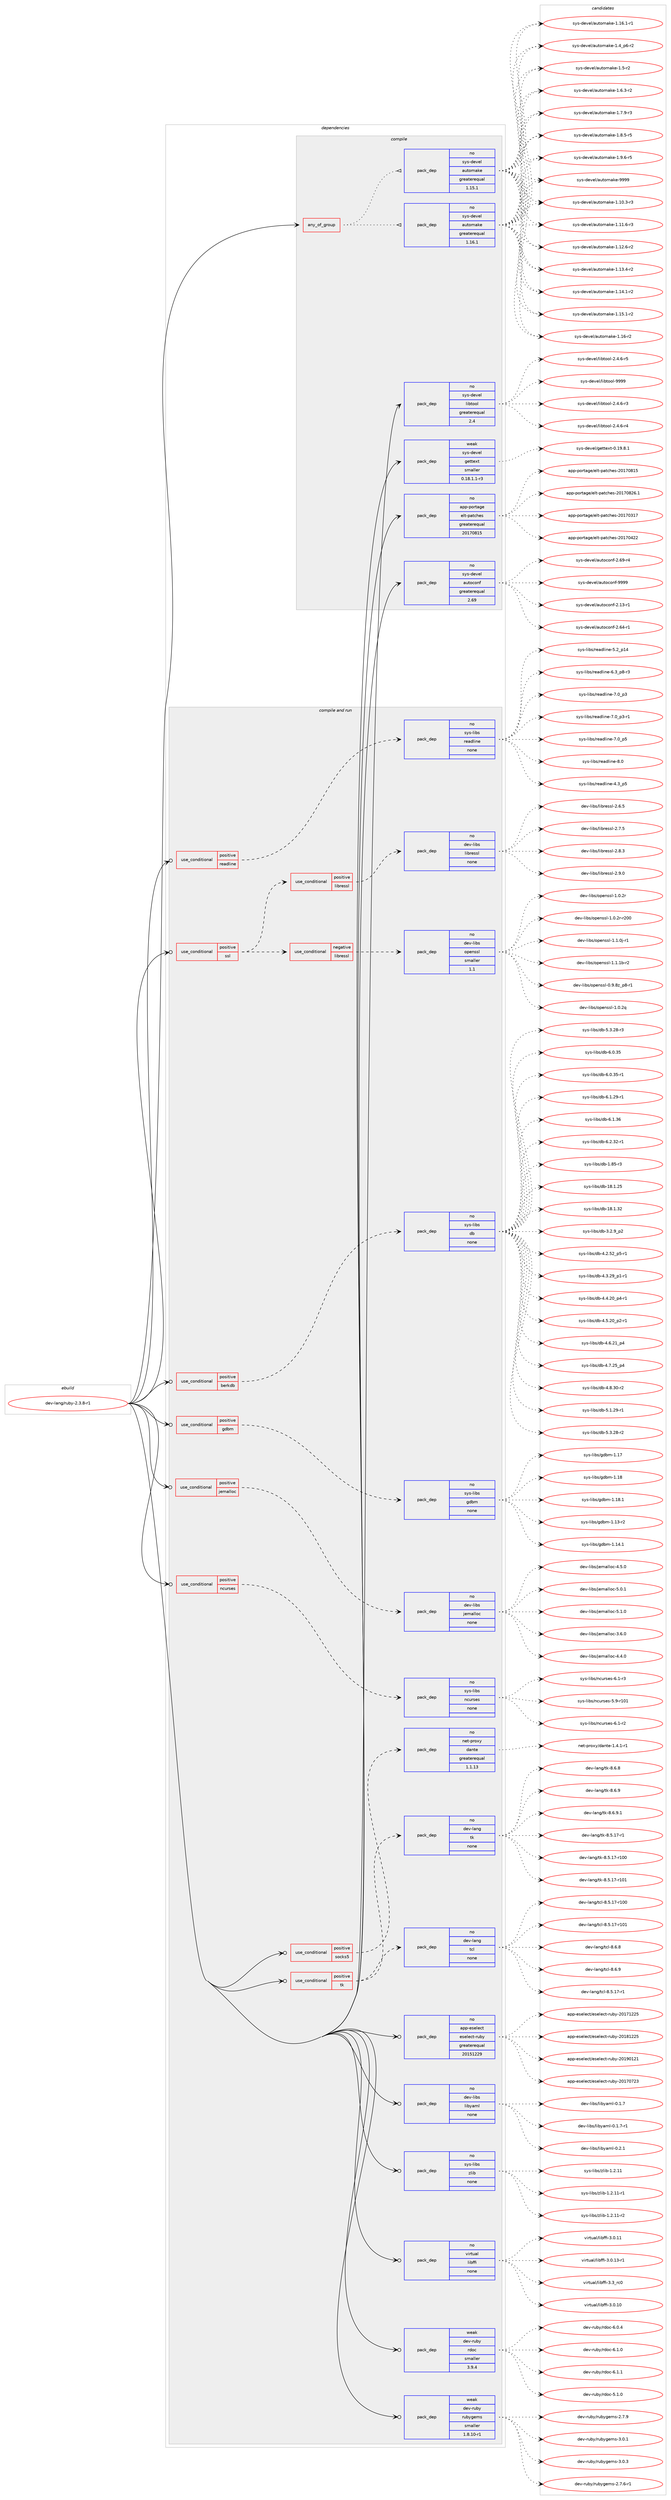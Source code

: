 digraph prolog {

# *************
# Graph options
# *************

newrank=true;
concentrate=true;
compound=true;
graph [rankdir=LR,fontname=Helvetica,fontsize=10,ranksep=1.5];#, ranksep=2.5, nodesep=0.2];
edge  [arrowhead=vee];
node  [fontname=Helvetica,fontsize=10];

# **********
# The ebuild
# **********

subgraph cluster_leftcol {
color=gray;
rank=same;
label=<<i>ebuild</i>>;
id [label="dev-lang/ruby-2.3.8-r1", color=red, width=4, href="../dev-lang/ruby-2.3.8-r1.svg"];
}

# ****************
# The dependencies
# ****************

subgraph cluster_midcol {
color=gray;
label=<<i>dependencies</i>>;
subgraph cluster_compile {
fillcolor="#eeeeee";
style=filled;
label=<<i>compile</i>>;
subgraph any22039 {
dependency1362294 [label=<<TABLE BORDER="0" CELLBORDER="1" CELLSPACING="0" CELLPADDING="4"><TR><TD CELLPADDING="10">any_of_group</TD></TR></TABLE>>, shape=none, color=red];subgraph pack974941 {
dependency1362295 [label=<<TABLE BORDER="0" CELLBORDER="1" CELLSPACING="0" CELLPADDING="4" WIDTH="220"><TR><TD ROWSPAN="6" CELLPADDING="30">pack_dep</TD></TR><TR><TD WIDTH="110">no</TD></TR><TR><TD>sys-devel</TD></TR><TR><TD>automake</TD></TR><TR><TD>greaterequal</TD></TR><TR><TD>1.16.1</TD></TR></TABLE>>, shape=none, color=blue];
}
dependency1362294:e -> dependency1362295:w [weight=20,style="dotted",arrowhead="oinv"];
subgraph pack974942 {
dependency1362296 [label=<<TABLE BORDER="0" CELLBORDER="1" CELLSPACING="0" CELLPADDING="4" WIDTH="220"><TR><TD ROWSPAN="6" CELLPADDING="30">pack_dep</TD></TR><TR><TD WIDTH="110">no</TD></TR><TR><TD>sys-devel</TD></TR><TR><TD>automake</TD></TR><TR><TD>greaterequal</TD></TR><TR><TD>1.15.1</TD></TR></TABLE>>, shape=none, color=blue];
}
dependency1362294:e -> dependency1362296:w [weight=20,style="dotted",arrowhead="oinv"];
}
id:e -> dependency1362294:w [weight=20,style="solid",arrowhead="vee"];
subgraph pack974943 {
dependency1362297 [label=<<TABLE BORDER="0" CELLBORDER="1" CELLSPACING="0" CELLPADDING="4" WIDTH="220"><TR><TD ROWSPAN="6" CELLPADDING="30">pack_dep</TD></TR><TR><TD WIDTH="110">no</TD></TR><TR><TD>app-portage</TD></TR><TR><TD>elt-patches</TD></TR><TR><TD>greaterequal</TD></TR><TR><TD>20170815</TD></TR></TABLE>>, shape=none, color=blue];
}
id:e -> dependency1362297:w [weight=20,style="solid",arrowhead="vee"];
subgraph pack974944 {
dependency1362298 [label=<<TABLE BORDER="0" CELLBORDER="1" CELLSPACING="0" CELLPADDING="4" WIDTH="220"><TR><TD ROWSPAN="6" CELLPADDING="30">pack_dep</TD></TR><TR><TD WIDTH="110">no</TD></TR><TR><TD>sys-devel</TD></TR><TR><TD>autoconf</TD></TR><TR><TD>greaterequal</TD></TR><TR><TD>2.69</TD></TR></TABLE>>, shape=none, color=blue];
}
id:e -> dependency1362298:w [weight=20,style="solid",arrowhead="vee"];
subgraph pack974945 {
dependency1362299 [label=<<TABLE BORDER="0" CELLBORDER="1" CELLSPACING="0" CELLPADDING="4" WIDTH="220"><TR><TD ROWSPAN="6" CELLPADDING="30">pack_dep</TD></TR><TR><TD WIDTH="110">no</TD></TR><TR><TD>sys-devel</TD></TR><TR><TD>libtool</TD></TR><TR><TD>greaterequal</TD></TR><TR><TD>2.4</TD></TR></TABLE>>, shape=none, color=blue];
}
id:e -> dependency1362299:w [weight=20,style="solid",arrowhead="vee"];
subgraph pack974946 {
dependency1362300 [label=<<TABLE BORDER="0" CELLBORDER="1" CELLSPACING="0" CELLPADDING="4" WIDTH="220"><TR><TD ROWSPAN="6" CELLPADDING="30">pack_dep</TD></TR><TR><TD WIDTH="110">weak</TD></TR><TR><TD>sys-devel</TD></TR><TR><TD>gettext</TD></TR><TR><TD>smaller</TD></TR><TR><TD>0.18.1.1-r3</TD></TR></TABLE>>, shape=none, color=blue];
}
id:e -> dependency1362300:w [weight=20,style="solid",arrowhead="vee"];
}
subgraph cluster_compileandrun {
fillcolor="#eeeeee";
style=filled;
label=<<i>compile and run</i>>;
subgraph cond364762 {
dependency1362301 [label=<<TABLE BORDER="0" CELLBORDER="1" CELLSPACING="0" CELLPADDING="4"><TR><TD ROWSPAN="3" CELLPADDING="10">use_conditional</TD></TR><TR><TD>positive</TD></TR><TR><TD>berkdb</TD></TR></TABLE>>, shape=none, color=red];
subgraph pack974947 {
dependency1362302 [label=<<TABLE BORDER="0" CELLBORDER="1" CELLSPACING="0" CELLPADDING="4" WIDTH="220"><TR><TD ROWSPAN="6" CELLPADDING="30">pack_dep</TD></TR><TR><TD WIDTH="110">no</TD></TR><TR><TD>sys-libs</TD></TR><TR><TD>db</TD></TR><TR><TD>none</TD></TR><TR><TD></TD></TR></TABLE>>, shape=none, color=blue];
}
dependency1362301:e -> dependency1362302:w [weight=20,style="dashed",arrowhead="vee"];
}
id:e -> dependency1362301:w [weight=20,style="solid",arrowhead="odotvee"];
subgraph cond364763 {
dependency1362303 [label=<<TABLE BORDER="0" CELLBORDER="1" CELLSPACING="0" CELLPADDING="4"><TR><TD ROWSPAN="3" CELLPADDING="10">use_conditional</TD></TR><TR><TD>positive</TD></TR><TR><TD>gdbm</TD></TR></TABLE>>, shape=none, color=red];
subgraph pack974948 {
dependency1362304 [label=<<TABLE BORDER="0" CELLBORDER="1" CELLSPACING="0" CELLPADDING="4" WIDTH="220"><TR><TD ROWSPAN="6" CELLPADDING="30">pack_dep</TD></TR><TR><TD WIDTH="110">no</TD></TR><TR><TD>sys-libs</TD></TR><TR><TD>gdbm</TD></TR><TR><TD>none</TD></TR><TR><TD></TD></TR></TABLE>>, shape=none, color=blue];
}
dependency1362303:e -> dependency1362304:w [weight=20,style="dashed",arrowhead="vee"];
}
id:e -> dependency1362303:w [weight=20,style="solid",arrowhead="odotvee"];
subgraph cond364764 {
dependency1362305 [label=<<TABLE BORDER="0" CELLBORDER="1" CELLSPACING="0" CELLPADDING="4"><TR><TD ROWSPAN="3" CELLPADDING="10">use_conditional</TD></TR><TR><TD>positive</TD></TR><TR><TD>jemalloc</TD></TR></TABLE>>, shape=none, color=red];
subgraph pack974949 {
dependency1362306 [label=<<TABLE BORDER="0" CELLBORDER="1" CELLSPACING="0" CELLPADDING="4" WIDTH="220"><TR><TD ROWSPAN="6" CELLPADDING="30">pack_dep</TD></TR><TR><TD WIDTH="110">no</TD></TR><TR><TD>dev-libs</TD></TR><TR><TD>jemalloc</TD></TR><TR><TD>none</TD></TR><TR><TD></TD></TR></TABLE>>, shape=none, color=blue];
}
dependency1362305:e -> dependency1362306:w [weight=20,style="dashed",arrowhead="vee"];
}
id:e -> dependency1362305:w [weight=20,style="solid",arrowhead="odotvee"];
subgraph cond364765 {
dependency1362307 [label=<<TABLE BORDER="0" CELLBORDER="1" CELLSPACING="0" CELLPADDING="4"><TR><TD ROWSPAN="3" CELLPADDING="10">use_conditional</TD></TR><TR><TD>positive</TD></TR><TR><TD>ncurses</TD></TR></TABLE>>, shape=none, color=red];
subgraph pack974950 {
dependency1362308 [label=<<TABLE BORDER="0" CELLBORDER="1" CELLSPACING="0" CELLPADDING="4" WIDTH="220"><TR><TD ROWSPAN="6" CELLPADDING="30">pack_dep</TD></TR><TR><TD WIDTH="110">no</TD></TR><TR><TD>sys-libs</TD></TR><TR><TD>ncurses</TD></TR><TR><TD>none</TD></TR><TR><TD></TD></TR></TABLE>>, shape=none, color=blue];
}
dependency1362307:e -> dependency1362308:w [weight=20,style="dashed",arrowhead="vee"];
}
id:e -> dependency1362307:w [weight=20,style="solid",arrowhead="odotvee"];
subgraph cond364766 {
dependency1362309 [label=<<TABLE BORDER="0" CELLBORDER="1" CELLSPACING="0" CELLPADDING="4"><TR><TD ROWSPAN="3" CELLPADDING="10">use_conditional</TD></TR><TR><TD>positive</TD></TR><TR><TD>readline</TD></TR></TABLE>>, shape=none, color=red];
subgraph pack974951 {
dependency1362310 [label=<<TABLE BORDER="0" CELLBORDER="1" CELLSPACING="0" CELLPADDING="4" WIDTH="220"><TR><TD ROWSPAN="6" CELLPADDING="30">pack_dep</TD></TR><TR><TD WIDTH="110">no</TD></TR><TR><TD>sys-libs</TD></TR><TR><TD>readline</TD></TR><TR><TD>none</TD></TR><TR><TD></TD></TR></TABLE>>, shape=none, color=blue];
}
dependency1362309:e -> dependency1362310:w [weight=20,style="dashed",arrowhead="vee"];
}
id:e -> dependency1362309:w [weight=20,style="solid",arrowhead="odotvee"];
subgraph cond364767 {
dependency1362311 [label=<<TABLE BORDER="0" CELLBORDER="1" CELLSPACING="0" CELLPADDING="4"><TR><TD ROWSPAN="3" CELLPADDING="10">use_conditional</TD></TR><TR><TD>positive</TD></TR><TR><TD>socks5</TD></TR></TABLE>>, shape=none, color=red];
subgraph pack974952 {
dependency1362312 [label=<<TABLE BORDER="0" CELLBORDER="1" CELLSPACING="0" CELLPADDING="4" WIDTH="220"><TR><TD ROWSPAN="6" CELLPADDING="30">pack_dep</TD></TR><TR><TD WIDTH="110">no</TD></TR><TR><TD>net-proxy</TD></TR><TR><TD>dante</TD></TR><TR><TD>greaterequal</TD></TR><TR><TD>1.1.13</TD></TR></TABLE>>, shape=none, color=blue];
}
dependency1362311:e -> dependency1362312:w [weight=20,style="dashed",arrowhead="vee"];
}
id:e -> dependency1362311:w [weight=20,style="solid",arrowhead="odotvee"];
subgraph cond364768 {
dependency1362313 [label=<<TABLE BORDER="0" CELLBORDER="1" CELLSPACING="0" CELLPADDING="4"><TR><TD ROWSPAN="3" CELLPADDING="10">use_conditional</TD></TR><TR><TD>positive</TD></TR><TR><TD>ssl</TD></TR></TABLE>>, shape=none, color=red];
subgraph cond364769 {
dependency1362314 [label=<<TABLE BORDER="0" CELLBORDER="1" CELLSPACING="0" CELLPADDING="4"><TR><TD ROWSPAN="3" CELLPADDING="10">use_conditional</TD></TR><TR><TD>negative</TD></TR><TR><TD>libressl</TD></TR></TABLE>>, shape=none, color=red];
subgraph pack974953 {
dependency1362315 [label=<<TABLE BORDER="0" CELLBORDER="1" CELLSPACING="0" CELLPADDING="4" WIDTH="220"><TR><TD ROWSPAN="6" CELLPADDING="30">pack_dep</TD></TR><TR><TD WIDTH="110">no</TD></TR><TR><TD>dev-libs</TD></TR><TR><TD>openssl</TD></TR><TR><TD>smaller</TD></TR><TR><TD>1.1</TD></TR></TABLE>>, shape=none, color=blue];
}
dependency1362314:e -> dependency1362315:w [weight=20,style="dashed",arrowhead="vee"];
}
dependency1362313:e -> dependency1362314:w [weight=20,style="dashed",arrowhead="vee"];
subgraph cond364770 {
dependency1362316 [label=<<TABLE BORDER="0" CELLBORDER="1" CELLSPACING="0" CELLPADDING="4"><TR><TD ROWSPAN="3" CELLPADDING="10">use_conditional</TD></TR><TR><TD>positive</TD></TR><TR><TD>libressl</TD></TR></TABLE>>, shape=none, color=red];
subgraph pack974954 {
dependency1362317 [label=<<TABLE BORDER="0" CELLBORDER="1" CELLSPACING="0" CELLPADDING="4" WIDTH="220"><TR><TD ROWSPAN="6" CELLPADDING="30">pack_dep</TD></TR><TR><TD WIDTH="110">no</TD></TR><TR><TD>dev-libs</TD></TR><TR><TD>libressl</TD></TR><TR><TD>none</TD></TR><TR><TD></TD></TR></TABLE>>, shape=none, color=blue];
}
dependency1362316:e -> dependency1362317:w [weight=20,style="dashed",arrowhead="vee"];
}
dependency1362313:e -> dependency1362316:w [weight=20,style="dashed",arrowhead="vee"];
}
id:e -> dependency1362313:w [weight=20,style="solid",arrowhead="odotvee"];
subgraph cond364771 {
dependency1362318 [label=<<TABLE BORDER="0" CELLBORDER="1" CELLSPACING="0" CELLPADDING="4"><TR><TD ROWSPAN="3" CELLPADDING="10">use_conditional</TD></TR><TR><TD>positive</TD></TR><TR><TD>tk</TD></TR></TABLE>>, shape=none, color=red];
subgraph pack974955 {
dependency1362319 [label=<<TABLE BORDER="0" CELLBORDER="1" CELLSPACING="0" CELLPADDING="4" WIDTH="220"><TR><TD ROWSPAN="6" CELLPADDING="30">pack_dep</TD></TR><TR><TD WIDTH="110">no</TD></TR><TR><TD>dev-lang</TD></TR><TR><TD>tcl</TD></TR><TR><TD>none</TD></TR><TR><TD></TD></TR></TABLE>>, shape=none, color=blue];
}
dependency1362318:e -> dependency1362319:w [weight=20,style="dashed",arrowhead="vee"];
subgraph pack974956 {
dependency1362320 [label=<<TABLE BORDER="0" CELLBORDER="1" CELLSPACING="0" CELLPADDING="4" WIDTH="220"><TR><TD ROWSPAN="6" CELLPADDING="30">pack_dep</TD></TR><TR><TD WIDTH="110">no</TD></TR><TR><TD>dev-lang</TD></TR><TR><TD>tk</TD></TR><TR><TD>none</TD></TR><TR><TD></TD></TR></TABLE>>, shape=none, color=blue];
}
dependency1362318:e -> dependency1362320:w [weight=20,style="dashed",arrowhead="vee"];
}
id:e -> dependency1362318:w [weight=20,style="solid",arrowhead="odotvee"];
subgraph pack974957 {
dependency1362321 [label=<<TABLE BORDER="0" CELLBORDER="1" CELLSPACING="0" CELLPADDING="4" WIDTH="220"><TR><TD ROWSPAN="6" CELLPADDING="30">pack_dep</TD></TR><TR><TD WIDTH="110">no</TD></TR><TR><TD>app-eselect</TD></TR><TR><TD>eselect-ruby</TD></TR><TR><TD>greaterequal</TD></TR><TR><TD>20151229</TD></TR></TABLE>>, shape=none, color=blue];
}
id:e -> dependency1362321:w [weight=20,style="solid",arrowhead="odotvee"];
subgraph pack974958 {
dependency1362322 [label=<<TABLE BORDER="0" CELLBORDER="1" CELLSPACING="0" CELLPADDING="4" WIDTH="220"><TR><TD ROWSPAN="6" CELLPADDING="30">pack_dep</TD></TR><TR><TD WIDTH="110">no</TD></TR><TR><TD>dev-libs</TD></TR><TR><TD>libyaml</TD></TR><TR><TD>none</TD></TR><TR><TD></TD></TR></TABLE>>, shape=none, color=blue];
}
id:e -> dependency1362322:w [weight=20,style="solid",arrowhead="odotvee"];
subgraph pack974959 {
dependency1362323 [label=<<TABLE BORDER="0" CELLBORDER="1" CELLSPACING="0" CELLPADDING="4" WIDTH="220"><TR><TD ROWSPAN="6" CELLPADDING="30">pack_dep</TD></TR><TR><TD WIDTH="110">no</TD></TR><TR><TD>sys-libs</TD></TR><TR><TD>zlib</TD></TR><TR><TD>none</TD></TR><TR><TD></TD></TR></TABLE>>, shape=none, color=blue];
}
id:e -> dependency1362323:w [weight=20,style="solid",arrowhead="odotvee"];
subgraph pack974960 {
dependency1362324 [label=<<TABLE BORDER="0" CELLBORDER="1" CELLSPACING="0" CELLPADDING="4" WIDTH="220"><TR><TD ROWSPAN="6" CELLPADDING="30">pack_dep</TD></TR><TR><TD WIDTH="110">no</TD></TR><TR><TD>virtual</TD></TR><TR><TD>libffi</TD></TR><TR><TD>none</TD></TR><TR><TD></TD></TR></TABLE>>, shape=none, color=blue];
}
id:e -> dependency1362324:w [weight=20,style="solid",arrowhead="odotvee"];
subgraph pack974961 {
dependency1362325 [label=<<TABLE BORDER="0" CELLBORDER="1" CELLSPACING="0" CELLPADDING="4" WIDTH="220"><TR><TD ROWSPAN="6" CELLPADDING="30">pack_dep</TD></TR><TR><TD WIDTH="110">weak</TD></TR><TR><TD>dev-ruby</TD></TR><TR><TD>rdoc</TD></TR><TR><TD>smaller</TD></TR><TR><TD>3.9.4</TD></TR></TABLE>>, shape=none, color=blue];
}
id:e -> dependency1362325:w [weight=20,style="solid",arrowhead="odotvee"];
subgraph pack974962 {
dependency1362326 [label=<<TABLE BORDER="0" CELLBORDER="1" CELLSPACING="0" CELLPADDING="4" WIDTH="220"><TR><TD ROWSPAN="6" CELLPADDING="30">pack_dep</TD></TR><TR><TD WIDTH="110">weak</TD></TR><TR><TD>dev-ruby</TD></TR><TR><TD>rubygems</TD></TR><TR><TD>smaller</TD></TR><TR><TD>1.8.10-r1</TD></TR></TABLE>>, shape=none, color=blue];
}
id:e -> dependency1362326:w [weight=20,style="solid",arrowhead="odotvee"];
}
subgraph cluster_run {
fillcolor="#eeeeee";
style=filled;
label=<<i>run</i>>;
}
}

# **************
# The candidates
# **************

subgraph cluster_choices {
rank=same;
color=gray;
label=<<i>candidates</i>>;

subgraph choice974941 {
color=black;
nodesep=1;
choice11512111545100101118101108479711711611110997107101454946494846514511451 [label="sys-devel/automake-1.10.3-r3", color=red, width=4,href="../sys-devel/automake-1.10.3-r3.svg"];
choice11512111545100101118101108479711711611110997107101454946494946544511451 [label="sys-devel/automake-1.11.6-r3", color=red, width=4,href="../sys-devel/automake-1.11.6-r3.svg"];
choice11512111545100101118101108479711711611110997107101454946495046544511450 [label="sys-devel/automake-1.12.6-r2", color=red, width=4,href="../sys-devel/automake-1.12.6-r2.svg"];
choice11512111545100101118101108479711711611110997107101454946495146524511450 [label="sys-devel/automake-1.13.4-r2", color=red, width=4,href="../sys-devel/automake-1.13.4-r2.svg"];
choice11512111545100101118101108479711711611110997107101454946495246494511450 [label="sys-devel/automake-1.14.1-r2", color=red, width=4,href="../sys-devel/automake-1.14.1-r2.svg"];
choice11512111545100101118101108479711711611110997107101454946495346494511450 [label="sys-devel/automake-1.15.1-r2", color=red, width=4,href="../sys-devel/automake-1.15.1-r2.svg"];
choice1151211154510010111810110847971171161111099710710145494649544511450 [label="sys-devel/automake-1.16-r2", color=red, width=4,href="../sys-devel/automake-1.16-r2.svg"];
choice11512111545100101118101108479711711611110997107101454946495446494511449 [label="sys-devel/automake-1.16.1-r1", color=red, width=4,href="../sys-devel/automake-1.16.1-r1.svg"];
choice115121115451001011181011084797117116111109971071014549465295112544511450 [label="sys-devel/automake-1.4_p6-r2", color=red, width=4,href="../sys-devel/automake-1.4_p6-r2.svg"];
choice11512111545100101118101108479711711611110997107101454946534511450 [label="sys-devel/automake-1.5-r2", color=red, width=4,href="../sys-devel/automake-1.5-r2.svg"];
choice115121115451001011181011084797117116111109971071014549465446514511450 [label="sys-devel/automake-1.6.3-r2", color=red, width=4,href="../sys-devel/automake-1.6.3-r2.svg"];
choice115121115451001011181011084797117116111109971071014549465546574511451 [label="sys-devel/automake-1.7.9-r3", color=red, width=4,href="../sys-devel/automake-1.7.9-r3.svg"];
choice115121115451001011181011084797117116111109971071014549465646534511453 [label="sys-devel/automake-1.8.5-r5", color=red, width=4,href="../sys-devel/automake-1.8.5-r5.svg"];
choice115121115451001011181011084797117116111109971071014549465746544511453 [label="sys-devel/automake-1.9.6-r5", color=red, width=4,href="../sys-devel/automake-1.9.6-r5.svg"];
choice115121115451001011181011084797117116111109971071014557575757 [label="sys-devel/automake-9999", color=red, width=4,href="../sys-devel/automake-9999.svg"];
dependency1362295:e -> choice11512111545100101118101108479711711611110997107101454946494846514511451:w [style=dotted,weight="100"];
dependency1362295:e -> choice11512111545100101118101108479711711611110997107101454946494946544511451:w [style=dotted,weight="100"];
dependency1362295:e -> choice11512111545100101118101108479711711611110997107101454946495046544511450:w [style=dotted,weight="100"];
dependency1362295:e -> choice11512111545100101118101108479711711611110997107101454946495146524511450:w [style=dotted,weight="100"];
dependency1362295:e -> choice11512111545100101118101108479711711611110997107101454946495246494511450:w [style=dotted,weight="100"];
dependency1362295:e -> choice11512111545100101118101108479711711611110997107101454946495346494511450:w [style=dotted,weight="100"];
dependency1362295:e -> choice1151211154510010111810110847971171161111099710710145494649544511450:w [style=dotted,weight="100"];
dependency1362295:e -> choice11512111545100101118101108479711711611110997107101454946495446494511449:w [style=dotted,weight="100"];
dependency1362295:e -> choice115121115451001011181011084797117116111109971071014549465295112544511450:w [style=dotted,weight="100"];
dependency1362295:e -> choice11512111545100101118101108479711711611110997107101454946534511450:w [style=dotted,weight="100"];
dependency1362295:e -> choice115121115451001011181011084797117116111109971071014549465446514511450:w [style=dotted,weight="100"];
dependency1362295:e -> choice115121115451001011181011084797117116111109971071014549465546574511451:w [style=dotted,weight="100"];
dependency1362295:e -> choice115121115451001011181011084797117116111109971071014549465646534511453:w [style=dotted,weight="100"];
dependency1362295:e -> choice115121115451001011181011084797117116111109971071014549465746544511453:w [style=dotted,weight="100"];
dependency1362295:e -> choice115121115451001011181011084797117116111109971071014557575757:w [style=dotted,weight="100"];
}
subgraph choice974942 {
color=black;
nodesep=1;
choice11512111545100101118101108479711711611110997107101454946494846514511451 [label="sys-devel/automake-1.10.3-r3", color=red, width=4,href="../sys-devel/automake-1.10.3-r3.svg"];
choice11512111545100101118101108479711711611110997107101454946494946544511451 [label="sys-devel/automake-1.11.6-r3", color=red, width=4,href="../sys-devel/automake-1.11.6-r3.svg"];
choice11512111545100101118101108479711711611110997107101454946495046544511450 [label="sys-devel/automake-1.12.6-r2", color=red, width=4,href="../sys-devel/automake-1.12.6-r2.svg"];
choice11512111545100101118101108479711711611110997107101454946495146524511450 [label="sys-devel/automake-1.13.4-r2", color=red, width=4,href="../sys-devel/automake-1.13.4-r2.svg"];
choice11512111545100101118101108479711711611110997107101454946495246494511450 [label="sys-devel/automake-1.14.1-r2", color=red, width=4,href="../sys-devel/automake-1.14.1-r2.svg"];
choice11512111545100101118101108479711711611110997107101454946495346494511450 [label="sys-devel/automake-1.15.1-r2", color=red, width=4,href="../sys-devel/automake-1.15.1-r2.svg"];
choice1151211154510010111810110847971171161111099710710145494649544511450 [label="sys-devel/automake-1.16-r2", color=red, width=4,href="../sys-devel/automake-1.16-r2.svg"];
choice11512111545100101118101108479711711611110997107101454946495446494511449 [label="sys-devel/automake-1.16.1-r1", color=red, width=4,href="../sys-devel/automake-1.16.1-r1.svg"];
choice115121115451001011181011084797117116111109971071014549465295112544511450 [label="sys-devel/automake-1.4_p6-r2", color=red, width=4,href="../sys-devel/automake-1.4_p6-r2.svg"];
choice11512111545100101118101108479711711611110997107101454946534511450 [label="sys-devel/automake-1.5-r2", color=red, width=4,href="../sys-devel/automake-1.5-r2.svg"];
choice115121115451001011181011084797117116111109971071014549465446514511450 [label="sys-devel/automake-1.6.3-r2", color=red, width=4,href="../sys-devel/automake-1.6.3-r2.svg"];
choice115121115451001011181011084797117116111109971071014549465546574511451 [label="sys-devel/automake-1.7.9-r3", color=red, width=4,href="../sys-devel/automake-1.7.9-r3.svg"];
choice115121115451001011181011084797117116111109971071014549465646534511453 [label="sys-devel/automake-1.8.5-r5", color=red, width=4,href="../sys-devel/automake-1.8.5-r5.svg"];
choice115121115451001011181011084797117116111109971071014549465746544511453 [label="sys-devel/automake-1.9.6-r5", color=red, width=4,href="../sys-devel/automake-1.9.6-r5.svg"];
choice115121115451001011181011084797117116111109971071014557575757 [label="sys-devel/automake-9999", color=red, width=4,href="../sys-devel/automake-9999.svg"];
dependency1362296:e -> choice11512111545100101118101108479711711611110997107101454946494846514511451:w [style=dotted,weight="100"];
dependency1362296:e -> choice11512111545100101118101108479711711611110997107101454946494946544511451:w [style=dotted,weight="100"];
dependency1362296:e -> choice11512111545100101118101108479711711611110997107101454946495046544511450:w [style=dotted,weight="100"];
dependency1362296:e -> choice11512111545100101118101108479711711611110997107101454946495146524511450:w [style=dotted,weight="100"];
dependency1362296:e -> choice11512111545100101118101108479711711611110997107101454946495246494511450:w [style=dotted,weight="100"];
dependency1362296:e -> choice11512111545100101118101108479711711611110997107101454946495346494511450:w [style=dotted,weight="100"];
dependency1362296:e -> choice1151211154510010111810110847971171161111099710710145494649544511450:w [style=dotted,weight="100"];
dependency1362296:e -> choice11512111545100101118101108479711711611110997107101454946495446494511449:w [style=dotted,weight="100"];
dependency1362296:e -> choice115121115451001011181011084797117116111109971071014549465295112544511450:w [style=dotted,weight="100"];
dependency1362296:e -> choice11512111545100101118101108479711711611110997107101454946534511450:w [style=dotted,weight="100"];
dependency1362296:e -> choice115121115451001011181011084797117116111109971071014549465446514511450:w [style=dotted,weight="100"];
dependency1362296:e -> choice115121115451001011181011084797117116111109971071014549465546574511451:w [style=dotted,weight="100"];
dependency1362296:e -> choice115121115451001011181011084797117116111109971071014549465646534511453:w [style=dotted,weight="100"];
dependency1362296:e -> choice115121115451001011181011084797117116111109971071014549465746544511453:w [style=dotted,weight="100"];
dependency1362296:e -> choice115121115451001011181011084797117116111109971071014557575757:w [style=dotted,weight="100"];
}
subgraph choice974943 {
color=black;
nodesep=1;
choice97112112451121111141169710310147101108116451129711699104101115455048495548514955 [label="app-portage/elt-patches-20170317", color=red, width=4,href="../app-portage/elt-patches-20170317.svg"];
choice97112112451121111141169710310147101108116451129711699104101115455048495548525050 [label="app-portage/elt-patches-20170422", color=red, width=4,href="../app-portage/elt-patches-20170422.svg"];
choice97112112451121111141169710310147101108116451129711699104101115455048495548564953 [label="app-portage/elt-patches-20170815", color=red, width=4,href="../app-portage/elt-patches-20170815.svg"];
choice971121124511211111411697103101471011081164511297116991041011154550484955485650544649 [label="app-portage/elt-patches-20170826.1", color=red, width=4,href="../app-portage/elt-patches-20170826.1.svg"];
dependency1362297:e -> choice97112112451121111141169710310147101108116451129711699104101115455048495548514955:w [style=dotted,weight="100"];
dependency1362297:e -> choice97112112451121111141169710310147101108116451129711699104101115455048495548525050:w [style=dotted,weight="100"];
dependency1362297:e -> choice97112112451121111141169710310147101108116451129711699104101115455048495548564953:w [style=dotted,weight="100"];
dependency1362297:e -> choice971121124511211111411697103101471011081164511297116991041011154550484955485650544649:w [style=dotted,weight="100"];
}
subgraph choice974944 {
color=black;
nodesep=1;
choice1151211154510010111810110847971171161119911111010245504649514511449 [label="sys-devel/autoconf-2.13-r1", color=red, width=4,href="../sys-devel/autoconf-2.13-r1.svg"];
choice1151211154510010111810110847971171161119911111010245504654524511449 [label="sys-devel/autoconf-2.64-r1", color=red, width=4,href="../sys-devel/autoconf-2.64-r1.svg"];
choice1151211154510010111810110847971171161119911111010245504654574511452 [label="sys-devel/autoconf-2.69-r4", color=red, width=4,href="../sys-devel/autoconf-2.69-r4.svg"];
choice115121115451001011181011084797117116111991111101024557575757 [label="sys-devel/autoconf-9999", color=red, width=4,href="../sys-devel/autoconf-9999.svg"];
dependency1362298:e -> choice1151211154510010111810110847971171161119911111010245504649514511449:w [style=dotted,weight="100"];
dependency1362298:e -> choice1151211154510010111810110847971171161119911111010245504654524511449:w [style=dotted,weight="100"];
dependency1362298:e -> choice1151211154510010111810110847971171161119911111010245504654574511452:w [style=dotted,weight="100"];
dependency1362298:e -> choice115121115451001011181011084797117116111991111101024557575757:w [style=dotted,weight="100"];
}
subgraph choice974945 {
color=black;
nodesep=1;
choice1151211154510010111810110847108105981161111111084550465246544511451 [label="sys-devel/libtool-2.4.6-r3", color=red, width=4,href="../sys-devel/libtool-2.4.6-r3.svg"];
choice1151211154510010111810110847108105981161111111084550465246544511452 [label="sys-devel/libtool-2.4.6-r4", color=red, width=4,href="../sys-devel/libtool-2.4.6-r4.svg"];
choice1151211154510010111810110847108105981161111111084550465246544511453 [label="sys-devel/libtool-2.4.6-r5", color=red, width=4,href="../sys-devel/libtool-2.4.6-r5.svg"];
choice1151211154510010111810110847108105981161111111084557575757 [label="sys-devel/libtool-9999", color=red, width=4,href="../sys-devel/libtool-9999.svg"];
dependency1362299:e -> choice1151211154510010111810110847108105981161111111084550465246544511451:w [style=dotted,weight="100"];
dependency1362299:e -> choice1151211154510010111810110847108105981161111111084550465246544511452:w [style=dotted,weight="100"];
dependency1362299:e -> choice1151211154510010111810110847108105981161111111084550465246544511453:w [style=dotted,weight="100"];
dependency1362299:e -> choice1151211154510010111810110847108105981161111111084557575757:w [style=dotted,weight="100"];
}
subgraph choice974946 {
color=black;
nodesep=1;
choice1151211154510010111810110847103101116116101120116454846495746564649 [label="sys-devel/gettext-0.19.8.1", color=red, width=4,href="../sys-devel/gettext-0.19.8.1.svg"];
dependency1362300:e -> choice1151211154510010111810110847103101116116101120116454846495746564649:w [style=dotted,weight="100"];
}
subgraph choice974947 {
color=black;
nodesep=1;
choice1151211154510810598115471009845494656534511451 [label="sys-libs/db-1.85-r3", color=red, width=4,href="../sys-libs/db-1.85-r3.svg"];
choice115121115451081059811547100984549564649465053 [label="sys-libs/db-18.1.25", color=red, width=4,href="../sys-libs/db-18.1.25.svg"];
choice115121115451081059811547100984549564649465150 [label="sys-libs/db-18.1.32", color=red, width=4,href="../sys-libs/db-18.1.32.svg"];
choice115121115451081059811547100984551465046579511250 [label="sys-libs/db-3.2.9_p2", color=red, width=4,href="../sys-libs/db-3.2.9_p2.svg"];
choice115121115451081059811547100984552465046535095112534511449 [label="sys-libs/db-4.2.52_p5-r1", color=red, width=4,href="../sys-libs/db-4.2.52_p5-r1.svg"];
choice115121115451081059811547100984552465146505795112494511449 [label="sys-libs/db-4.3.29_p1-r1", color=red, width=4,href="../sys-libs/db-4.3.29_p1-r1.svg"];
choice115121115451081059811547100984552465246504895112524511449 [label="sys-libs/db-4.4.20_p4-r1", color=red, width=4,href="../sys-libs/db-4.4.20_p4-r1.svg"];
choice115121115451081059811547100984552465346504895112504511449 [label="sys-libs/db-4.5.20_p2-r1", color=red, width=4,href="../sys-libs/db-4.5.20_p2-r1.svg"];
choice11512111545108105981154710098455246544650499511252 [label="sys-libs/db-4.6.21_p4", color=red, width=4,href="../sys-libs/db-4.6.21_p4.svg"];
choice11512111545108105981154710098455246554650539511252 [label="sys-libs/db-4.7.25_p4", color=red, width=4,href="../sys-libs/db-4.7.25_p4.svg"];
choice11512111545108105981154710098455246564651484511450 [label="sys-libs/db-4.8.30-r2", color=red, width=4,href="../sys-libs/db-4.8.30-r2.svg"];
choice11512111545108105981154710098455346494650574511449 [label="sys-libs/db-5.1.29-r1", color=red, width=4,href="../sys-libs/db-5.1.29-r1.svg"];
choice11512111545108105981154710098455346514650564511450 [label="sys-libs/db-5.3.28-r2", color=red, width=4,href="../sys-libs/db-5.3.28-r2.svg"];
choice11512111545108105981154710098455346514650564511451 [label="sys-libs/db-5.3.28-r3", color=red, width=4,href="../sys-libs/db-5.3.28-r3.svg"];
choice1151211154510810598115471009845544648465153 [label="sys-libs/db-6.0.35", color=red, width=4,href="../sys-libs/db-6.0.35.svg"];
choice11512111545108105981154710098455446484651534511449 [label="sys-libs/db-6.0.35-r1", color=red, width=4,href="../sys-libs/db-6.0.35-r1.svg"];
choice11512111545108105981154710098455446494650574511449 [label="sys-libs/db-6.1.29-r1", color=red, width=4,href="../sys-libs/db-6.1.29-r1.svg"];
choice1151211154510810598115471009845544649465154 [label="sys-libs/db-6.1.36", color=red, width=4,href="../sys-libs/db-6.1.36.svg"];
choice11512111545108105981154710098455446504651504511449 [label="sys-libs/db-6.2.32-r1", color=red, width=4,href="../sys-libs/db-6.2.32-r1.svg"];
dependency1362302:e -> choice1151211154510810598115471009845494656534511451:w [style=dotted,weight="100"];
dependency1362302:e -> choice115121115451081059811547100984549564649465053:w [style=dotted,weight="100"];
dependency1362302:e -> choice115121115451081059811547100984549564649465150:w [style=dotted,weight="100"];
dependency1362302:e -> choice115121115451081059811547100984551465046579511250:w [style=dotted,weight="100"];
dependency1362302:e -> choice115121115451081059811547100984552465046535095112534511449:w [style=dotted,weight="100"];
dependency1362302:e -> choice115121115451081059811547100984552465146505795112494511449:w [style=dotted,weight="100"];
dependency1362302:e -> choice115121115451081059811547100984552465246504895112524511449:w [style=dotted,weight="100"];
dependency1362302:e -> choice115121115451081059811547100984552465346504895112504511449:w [style=dotted,weight="100"];
dependency1362302:e -> choice11512111545108105981154710098455246544650499511252:w [style=dotted,weight="100"];
dependency1362302:e -> choice11512111545108105981154710098455246554650539511252:w [style=dotted,weight="100"];
dependency1362302:e -> choice11512111545108105981154710098455246564651484511450:w [style=dotted,weight="100"];
dependency1362302:e -> choice11512111545108105981154710098455346494650574511449:w [style=dotted,weight="100"];
dependency1362302:e -> choice11512111545108105981154710098455346514650564511450:w [style=dotted,weight="100"];
dependency1362302:e -> choice11512111545108105981154710098455346514650564511451:w [style=dotted,weight="100"];
dependency1362302:e -> choice1151211154510810598115471009845544648465153:w [style=dotted,weight="100"];
dependency1362302:e -> choice11512111545108105981154710098455446484651534511449:w [style=dotted,weight="100"];
dependency1362302:e -> choice11512111545108105981154710098455446494650574511449:w [style=dotted,weight="100"];
dependency1362302:e -> choice1151211154510810598115471009845544649465154:w [style=dotted,weight="100"];
dependency1362302:e -> choice11512111545108105981154710098455446504651504511449:w [style=dotted,weight="100"];
}
subgraph choice974948 {
color=black;
nodesep=1;
choice1151211154510810598115471031009810945494649514511450 [label="sys-libs/gdbm-1.13-r2", color=red, width=4,href="../sys-libs/gdbm-1.13-r2.svg"];
choice1151211154510810598115471031009810945494649524649 [label="sys-libs/gdbm-1.14.1", color=red, width=4,href="../sys-libs/gdbm-1.14.1.svg"];
choice115121115451081059811547103100981094549464955 [label="sys-libs/gdbm-1.17", color=red, width=4,href="../sys-libs/gdbm-1.17.svg"];
choice115121115451081059811547103100981094549464956 [label="sys-libs/gdbm-1.18", color=red, width=4,href="../sys-libs/gdbm-1.18.svg"];
choice1151211154510810598115471031009810945494649564649 [label="sys-libs/gdbm-1.18.1", color=red, width=4,href="../sys-libs/gdbm-1.18.1.svg"];
dependency1362304:e -> choice1151211154510810598115471031009810945494649514511450:w [style=dotted,weight="100"];
dependency1362304:e -> choice1151211154510810598115471031009810945494649524649:w [style=dotted,weight="100"];
dependency1362304:e -> choice115121115451081059811547103100981094549464955:w [style=dotted,weight="100"];
dependency1362304:e -> choice115121115451081059811547103100981094549464956:w [style=dotted,weight="100"];
dependency1362304:e -> choice1151211154510810598115471031009810945494649564649:w [style=dotted,weight="100"];
}
subgraph choice974949 {
color=black;
nodesep=1;
choice1001011184510810598115471061011099710810811199455146544648 [label="dev-libs/jemalloc-3.6.0", color=red, width=4,href="../dev-libs/jemalloc-3.6.0.svg"];
choice1001011184510810598115471061011099710810811199455246524648 [label="dev-libs/jemalloc-4.4.0", color=red, width=4,href="../dev-libs/jemalloc-4.4.0.svg"];
choice1001011184510810598115471061011099710810811199455246534648 [label="dev-libs/jemalloc-4.5.0", color=red, width=4,href="../dev-libs/jemalloc-4.5.0.svg"];
choice1001011184510810598115471061011099710810811199455346484649 [label="dev-libs/jemalloc-5.0.1", color=red, width=4,href="../dev-libs/jemalloc-5.0.1.svg"];
choice1001011184510810598115471061011099710810811199455346494648 [label="dev-libs/jemalloc-5.1.0", color=red, width=4,href="../dev-libs/jemalloc-5.1.0.svg"];
dependency1362306:e -> choice1001011184510810598115471061011099710810811199455146544648:w [style=dotted,weight="100"];
dependency1362306:e -> choice1001011184510810598115471061011099710810811199455246524648:w [style=dotted,weight="100"];
dependency1362306:e -> choice1001011184510810598115471061011099710810811199455246534648:w [style=dotted,weight="100"];
dependency1362306:e -> choice1001011184510810598115471061011099710810811199455346484649:w [style=dotted,weight="100"];
dependency1362306:e -> choice1001011184510810598115471061011099710810811199455346494648:w [style=dotted,weight="100"];
}
subgraph choice974950 {
color=black;
nodesep=1;
choice115121115451081059811547110991171141151011154553465745114494849 [label="sys-libs/ncurses-5.9-r101", color=red, width=4,href="../sys-libs/ncurses-5.9-r101.svg"];
choice11512111545108105981154711099117114115101115455446494511450 [label="sys-libs/ncurses-6.1-r2", color=red, width=4,href="../sys-libs/ncurses-6.1-r2.svg"];
choice11512111545108105981154711099117114115101115455446494511451 [label="sys-libs/ncurses-6.1-r3", color=red, width=4,href="../sys-libs/ncurses-6.1-r3.svg"];
dependency1362308:e -> choice115121115451081059811547110991171141151011154553465745114494849:w [style=dotted,weight="100"];
dependency1362308:e -> choice11512111545108105981154711099117114115101115455446494511450:w [style=dotted,weight="100"];
dependency1362308:e -> choice11512111545108105981154711099117114115101115455446494511451:w [style=dotted,weight="100"];
}
subgraph choice974951 {
color=black;
nodesep=1;
choice11512111545108105981154711410197100108105110101455246519511253 [label="sys-libs/readline-4.3_p5", color=red, width=4,href="../sys-libs/readline-4.3_p5.svg"];
choice1151211154510810598115471141019710010810511010145534650951124952 [label="sys-libs/readline-5.2_p14", color=red, width=4,href="../sys-libs/readline-5.2_p14.svg"];
choice115121115451081059811547114101971001081051101014554465195112564511451 [label="sys-libs/readline-6.3_p8-r3", color=red, width=4,href="../sys-libs/readline-6.3_p8-r3.svg"];
choice11512111545108105981154711410197100108105110101455546489511251 [label="sys-libs/readline-7.0_p3", color=red, width=4,href="../sys-libs/readline-7.0_p3.svg"];
choice115121115451081059811547114101971001081051101014555464895112514511449 [label="sys-libs/readline-7.0_p3-r1", color=red, width=4,href="../sys-libs/readline-7.0_p3-r1.svg"];
choice11512111545108105981154711410197100108105110101455546489511253 [label="sys-libs/readline-7.0_p5", color=red, width=4,href="../sys-libs/readline-7.0_p5.svg"];
choice1151211154510810598115471141019710010810511010145564648 [label="sys-libs/readline-8.0", color=red, width=4,href="../sys-libs/readline-8.0.svg"];
dependency1362310:e -> choice11512111545108105981154711410197100108105110101455246519511253:w [style=dotted,weight="100"];
dependency1362310:e -> choice1151211154510810598115471141019710010810511010145534650951124952:w [style=dotted,weight="100"];
dependency1362310:e -> choice115121115451081059811547114101971001081051101014554465195112564511451:w [style=dotted,weight="100"];
dependency1362310:e -> choice11512111545108105981154711410197100108105110101455546489511251:w [style=dotted,weight="100"];
dependency1362310:e -> choice115121115451081059811547114101971001081051101014555464895112514511449:w [style=dotted,weight="100"];
dependency1362310:e -> choice11512111545108105981154711410197100108105110101455546489511253:w [style=dotted,weight="100"];
dependency1362310:e -> choice1151211154510810598115471141019710010810511010145564648:w [style=dotted,weight="100"];
}
subgraph choice974952 {
color=black;
nodesep=1;
choice1101011164511211411112012147100971101161014549465246494511449 [label="net-proxy/dante-1.4.1-r1", color=red, width=4,href="../net-proxy/dante-1.4.1-r1.svg"];
dependency1362312:e -> choice1101011164511211411112012147100971101161014549465246494511449:w [style=dotted,weight="100"];
}
subgraph choice974953 {
color=black;
nodesep=1;
choice10010111845108105981154711111210111011511510845484657465612295112564511449 [label="dev-libs/openssl-0.9.8z_p8-r1", color=red, width=4,href="../dev-libs/openssl-0.9.8z_p8-r1.svg"];
choice100101118451081059811547111112101110115115108454946484650113 [label="dev-libs/openssl-1.0.2q", color=red, width=4,href="../dev-libs/openssl-1.0.2q.svg"];
choice100101118451081059811547111112101110115115108454946484650114 [label="dev-libs/openssl-1.0.2r", color=red, width=4,href="../dev-libs/openssl-1.0.2r.svg"];
choice10010111845108105981154711111210111011511510845494648465011445114504848 [label="dev-libs/openssl-1.0.2r-r200", color=red, width=4,href="../dev-libs/openssl-1.0.2r-r200.svg"];
choice1001011184510810598115471111121011101151151084549464946481064511449 [label="dev-libs/openssl-1.1.0j-r1", color=red, width=4,href="../dev-libs/openssl-1.1.0j-r1.svg"];
choice100101118451081059811547111112101110115115108454946494649984511450 [label="dev-libs/openssl-1.1.1b-r2", color=red, width=4,href="../dev-libs/openssl-1.1.1b-r2.svg"];
dependency1362315:e -> choice10010111845108105981154711111210111011511510845484657465612295112564511449:w [style=dotted,weight="100"];
dependency1362315:e -> choice100101118451081059811547111112101110115115108454946484650113:w [style=dotted,weight="100"];
dependency1362315:e -> choice100101118451081059811547111112101110115115108454946484650114:w [style=dotted,weight="100"];
dependency1362315:e -> choice10010111845108105981154711111210111011511510845494648465011445114504848:w [style=dotted,weight="100"];
dependency1362315:e -> choice1001011184510810598115471111121011101151151084549464946481064511449:w [style=dotted,weight="100"];
dependency1362315:e -> choice100101118451081059811547111112101110115115108454946494649984511450:w [style=dotted,weight="100"];
}
subgraph choice974954 {
color=black;
nodesep=1;
choice10010111845108105981154710810598114101115115108455046544653 [label="dev-libs/libressl-2.6.5", color=red, width=4,href="../dev-libs/libressl-2.6.5.svg"];
choice10010111845108105981154710810598114101115115108455046554653 [label="dev-libs/libressl-2.7.5", color=red, width=4,href="../dev-libs/libressl-2.7.5.svg"];
choice10010111845108105981154710810598114101115115108455046564651 [label="dev-libs/libressl-2.8.3", color=red, width=4,href="../dev-libs/libressl-2.8.3.svg"];
choice10010111845108105981154710810598114101115115108455046574648 [label="dev-libs/libressl-2.9.0", color=red, width=4,href="../dev-libs/libressl-2.9.0.svg"];
dependency1362317:e -> choice10010111845108105981154710810598114101115115108455046544653:w [style=dotted,weight="100"];
dependency1362317:e -> choice10010111845108105981154710810598114101115115108455046554653:w [style=dotted,weight="100"];
dependency1362317:e -> choice10010111845108105981154710810598114101115115108455046564651:w [style=dotted,weight="100"];
dependency1362317:e -> choice10010111845108105981154710810598114101115115108455046574648:w [style=dotted,weight="100"];
}
subgraph choice974955 {
color=black;
nodesep=1;
choice10010111845108971101034711699108455646534649554511449 [label="dev-lang/tcl-8.5.17-r1", color=red, width=4,href="../dev-lang/tcl-8.5.17-r1.svg"];
choice100101118451089711010347116991084556465346495545114494848 [label="dev-lang/tcl-8.5.17-r100", color=red, width=4,href="../dev-lang/tcl-8.5.17-r100.svg"];
choice100101118451089711010347116991084556465346495545114494849 [label="dev-lang/tcl-8.5.17-r101", color=red, width=4,href="../dev-lang/tcl-8.5.17-r101.svg"];
choice10010111845108971101034711699108455646544656 [label="dev-lang/tcl-8.6.8", color=red, width=4,href="../dev-lang/tcl-8.6.8.svg"];
choice10010111845108971101034711699108455646544657 [label="dev-lang/tcl-8.6.9", color=red, width=4,href="../dev-lang/tcl-8.6.9.svg"];
dependency1362319:e -> choice10010111845108971101034711699108455646534649554511449:w [style=dotted,weight="100"];
dependency1362319:e -> choice100101118451089711010347116991084556465346495545114494848:w [style=dotted,weight="100"];
dependency1362319:e -> choice100101118451089711010347116991084556465346495545114494849:w [style=dotted,weight="100"];
dependency1362319:e -> choice10010111845108971101034711699108455646544656:w [style=dotted,weight="100"];
dependency1362319:e -> choice10010111845108971101034711699108455646544657:w [style=dotted,weight="100"];
}
subgraph choice974956 {
color=black;
nodesep=1;
choice100101118451089711010347116107455646534649554511449 [label="dev-lang/tk-8.5.17-r1", color=red, width=4,href="../dev-lang/tk-8.5.17-r1.svg"];
choice1001011184510897110103471161074556465346495545114494848 [label="dev-lang/tk-8.5.17-r100", color=red, width=4,href="../dev-lang/tk-8.5.17-r100.svg"];
choice1001011184510897110103471161074556465346495545114494849 [label="dev-lang/tk-8.5.17-r101", color=red, width=4,href="../dev-lang/tk-8.5.17-r101.svg"];
choice100101118451089711010347116107455646544656 [label="dev-lang/tk-8.6.8", color=red, width=4,href="../dev-lang/tk-8.6.8.svg"];
choice100101118451089711010347116107455646544657 [label="dev-lang/tk-8.6.9", color=red, width=4,href="../dev-lang/tk-8.6.9.svg"];
choice1001011184510897110103471161074556465446574649 [label="dev-lang/tk-8.6.9.1", color=red, width=4,href="../dev-lang/tk-8.6.9.1.svg"];
dependency1362320:e -> choice100101118451089711010347116107455646534649554511449:w [style=dotted,weight="100"];
dependency1362320:e -> choice1001011184510897110103471161074556465346495545114494848:w [style=dotted,weight="100"];
dependency1362320:e -> choice1001011184510897110103471161074556465346495545114494849:w [style=dotted,weight="100"];
dependency1362320:e -> choice100101118451089711010347116107455646544656:w [style=dotted,weight="100"];
dependency1362320:e -> choice100101118451089711010347116107455646544657:w [style=dotted,weight="100"];
dependency1362320:e -> choice1001011184510897110103471161074556465446574649:w [style=dotted,weight="100"];
}
subgraph choice974957 {
color=black;
nodesep=1;
choice97112112451011151011081019911647101115101108101991164511411798121455048495548555051 [label="app-eselect/eselect-ruby-20170723", color=red, width=4,href="../app-eselect/eselect-ruby-20170723.svg"];
choice97112112451011151011081019911647101115101108101991164511411798121455048495549505053 [label="app-eselect/eselect-ruby-20171225", color=red, width=4,href="../app-eselect/eselect-ruby-20171225.svg"];
choice97112112451011151011081019911647101115101108101991164511411798121455048495649505053 [label="app-eselect/eselect-ruby-20181225", color=red, width=4,href="../app-eselect/eselect-ruby-20181225.svg"];
choice97112112451011151011081019911647101115101108101991164511411798121455048495748495049 [label="app-eselect/eselect-ruby-20190121", color=red, width=4,href="../app-eselect/eselect-ruby-20190121.svg"];
dependency1362321:e -> choice97112112451011151011081019911647101115101108101991164511411798121455048495548555051:w [style=dotted,weight="100"];
dependency1362321:e -> choice97112112451011151011081019911647101115101108101991164511411798121455048495549505053:w [style=dotted,weight="100"];
dependency1362321:e -> choice97112112451011151011081019911647101115101108101991164511411798121455048495649505053:w [style=dotted,weight="100"];
dependency1362321:e -> choice97112112451011151011081019911647101115101108101991164511411798121455048495748495049:w [style=dotted,weight="100"];
}
subgraph choice974958 {
color=black;
nodesep=1;
choice1001011184510810598115471081059812197109108454846494655 [label="dev-libs/libyaml-0.1.7", color=red, width=4,href="../dev-libs/libyaml-0.1.7.svg"];
choice10010111845108105981154710810598121971091084548464946554511449 [label="dev-libs/libyaml-0.1.7-r1", color=red, width=4,href="../dev-libs/libyaml-0.1.7-r1.svg"];
choice1001011184510810598115471081059812197109108454846504649 [label="dev-libs/libyaml-0.2.1", color=red, width=4,href="../dev-libs/libyaml-0.2.1.svg"];
dependency1362322:e -> choice1001011184510810598115471081059812197109108454846494655:w [style=dotted,weight="100"];
dependency1362322:e -> choice10010111845108105981154710810598121971091084548464946554511449:w [style=dotted,weight="100"];
dependency1362322:e -> choice1001011184510810598115471081059812197109108454846504649:w [style=dotted,weight="100"];
}
subgraph choice974959 {
color=black;
nodesep=1;
choice1151211154510810598115471221081059845494650464949 [label="sys-libs/zlib-1.2.11", color=red, width=4,href="../sys-libs/zlib-1.2.11.svg"];
choice11512111545108105981154712210810598454946504649494511449 [label="sys-libs/zlib-1.2.11-r1", color=red, width=4,href="../sys-libs/zlib-1.2.11-r1.svg"];
choice11512111545108105981154712210810598454946504649494511450 [label="sys-libs/zlib-1.2.11-r2", color=red, width=4,href="../sys-libs/zlib-1.2.11-r2.svg"];
dependency1362323:e -> choice1151211154510810598115471221081059845494650464949:w [style=dotted,weight="100"];
dependency1362323:e -> choice11512111545108105981154712210810598454946504649494511449:w [style=dotted,weight="100"];
dependency1362323:e -> choice11512111545108105981154712210810598454946504649494511450:w [style=dotted,weight="100"];
}
subgraph choice974960 {
color=black;
nodesep=1;
choice11810511411611797108471081059810210210545514648464948 [label="virtual/libffi-3.0.10", color=red, width=4,href="../virtual/libffi-3.0.10.svg"];
choice11810511411611797108471081059810210210545514648464949 [label="virtual/libffi-3.0.11", color=red, width=4,href="../virtual/libffi-3.0.11.svg"];
choice118105114116117971084710810598102102105455146484649514511449 [label="virtual/libffi-3.0.13-r1", color=red, width=4,href="../virtual/libffi-3.0.13-r1.svg"];
choice11810511411611797108471081059810210210545514651951149948 [label="virtual/libffi-3.3_rc0", color=red, width=4,href="../virtual/libffi-3.3_rc0.svg"];
dependency1362324:e -> choice11810511411611797108471081059810210210545514648464948:w [style=dotted,weight="100"];
dependency1362324:e -> choice11810511411611797108471081059810210210545514648464949:w [style=dotted,weight="100"];
dependency1362324:e -> choice118105114116117971084710810598102102105455146484649514511449:w [style=dotted,weight="100"];
dependency1362324:e -> choice11810511411611797108471081059810210210545514651951149948:w [style=dotted,weight="100"];
}
subgraph choice974961 {
color=black;
nodesep=1;
choice10010111845114117981214711410011199455346494648 [label="dev-ruby/rdoc-5.1.0", color=red, width=4,href="../dev-ruby/rdoc-5.1.0.svg"];
choice10010111845114117981214711410011199455446484652 [label="dev-ruby/rdoc-6.0.4", color=red, width=4,href="../dev-ruby/rdoc-6.0.4.svg"];
choice10010111845114117981214711410011199455446494648 [label="dev-ruby/rdoc-6.1.0", color=red, width=4,href="../dev-ruby/rdoc-6.1.0.svg"];
choice10010111845114117981214711410011199455446494649 [label="dev-ruby/rdoc-6.1.1", color=red, width=4,href="../dev-ruby/rdoc-6.1.1.svg"];
dependency1362325:e -> choice10010111845114117981214711410011199455346494648:w [style=dotted,weight="100"];
dependency1362325:e -> choice10010111845114117981214711410011199455446484652:w [style=dotted,weight="100"];
dependency1362325:e -> choice10010111845114117981214711410011199455446494648:w [style=dotted,weight="100"];
dependency1362325:e -> choice10010111845114117981214711410011199455446494649:w [style=dotted,weight="100"];
}
subgraph choice974962 {
color=black;
nodesep=1;
choice100101118451141179812147114117981211031011091154550465546544511449 [label="dev-ruby/rubygems-2.7.6-r1", color=red, width=4,href="../dev-ruby/rubygems-2.7.6-r1.svg"];
choice10010111845114117981214711411798121103101109115455046554657 [label="dev-ruby/rubygems-2.7.9", color=red, width=4,href="../dev-ruby/rubygems-2.7.9.svg"];
choice10010111845114117981214711411798121103101109115455146484649 [label="dev-ruby/rubygems-3.0.1", color=red, width=4,href="../dev-ruby/rubygems-3.0.1.svg"];
choice10010111845114117981214711411798121103101109115455146484651 [label="dev-ruby/rubygems-3.0.3", color=red, width=4,href="../dev-ruby/rubygems-3.0.3.svg"];
dependency1362326:e -> choice100101118451141179812147114117981211031011091154550465546544511449:w [style=dotted,weight="100"];
dependency1362326:e -> choice10010111845114117981214711411798121103101109115455046554657:w [style=dotted,weight="100"];
dependency1362326:e -> choice10010111845114117981214711411798121103101109115455146484649:w [style=dotted,weight="100"];
dependency1362326:e -> choice10010111845114117981214711411798121103101109115455146484651:w [style=dotted,weight="100"];
}
}

}
